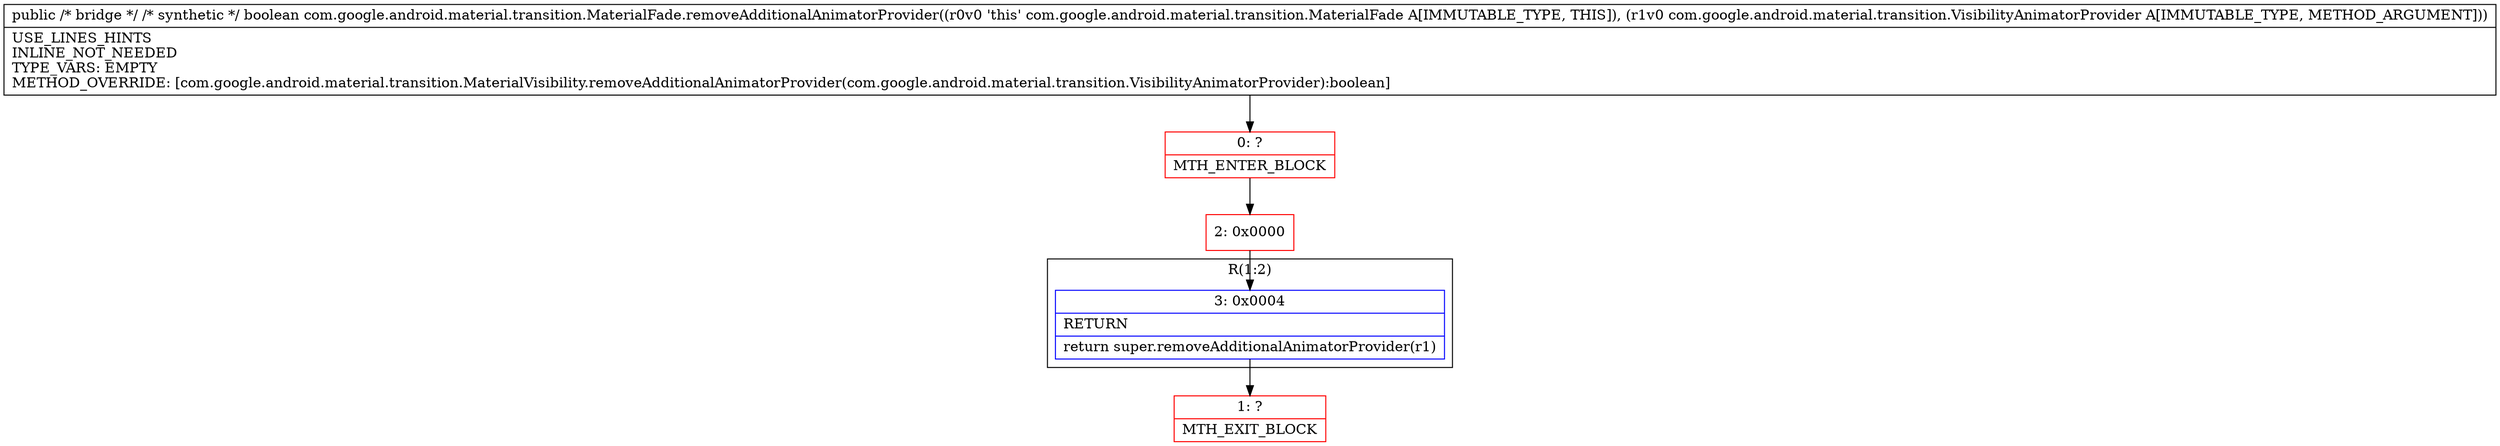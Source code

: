 digraph "CFG forcom.google.android.material.transition.MaterialFade.removeAdditionalAnimatorProvider(Lcom\/google\/android\/material\/transition\/VisibilityAnimatorProvider;)Z" {
subgraph cluster_Region_418023325 {
label = "R(1:2)";
node [shape=record,color=blue];
Node_3 [shape=record,label="{3\:\ 0x0004|RETURN\l|return super.removeAdditionalAnimatorProvider(r1)\l}"];
}
Node_0 [shape=record,color=red,label="{0\:\ ?|MTH_ENTER_BLOCK\l}"];
Node_2 [shape=record,color=red,label="{2\:\ 0x0000}"];
Node_1 [shape=record,color=red,label="{1\:\ ?|MTH_EXIT_BLOCK\l}"];
MethodNode[shape=record,label="{public \/* bridge *\/ \/* synthetic *\/ boolean com.google.android.material.transition.MaterialFade.removeAdditionalAnimatorProvider((r0v0 'this' com.google.android.material.transition.MaterialFade A[IMMUTABLE_TYPE, THIS]), (r1v0 com.google.android.material.transition.VisibilityAnimatorProvider A[IMMUTABLE_TYPE, METHOD_ARGUMENT]))  | USE_LINES_HINTS\lINLINE_NOT_NEEDED\lTYPE_VARS: EMPTY\lMETHOD_OVERRIDE: [com.google.android.material.transition.MaterialVisibility.removeAdditionalAnimatorProvider(com.google.android.material.transition.VisibilityAnimatorProvider):boolean]\l}"];
MethodNode -> Node_0;Node_3 -> Node_1;
Node_0 -> Node_2;
Node_2 -> Node_3;
}

